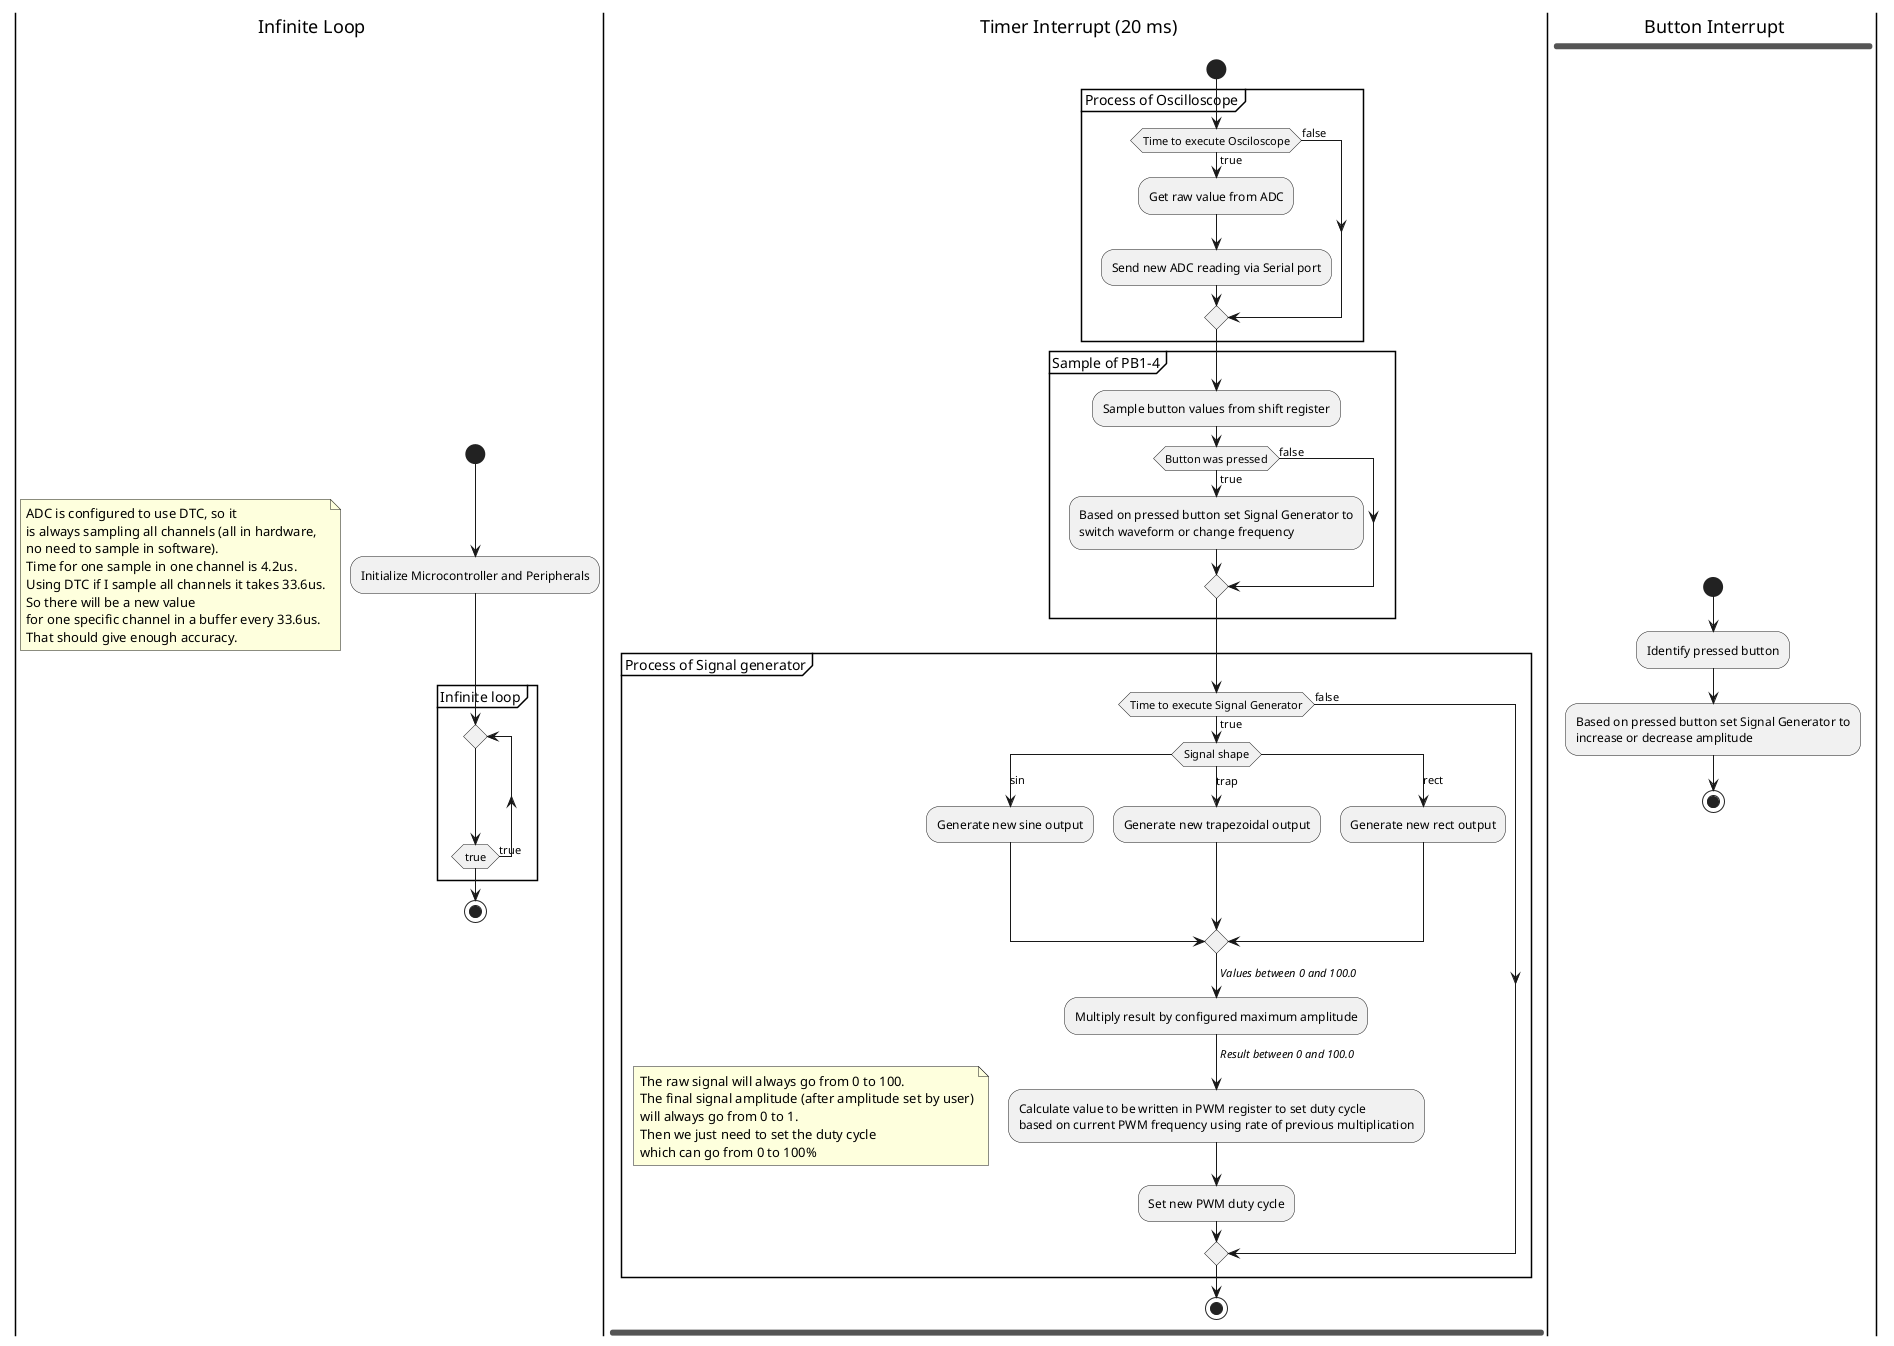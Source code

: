 @startuml
'https://plantuml.com/activity-diagram-beta
|a| Infinite Loop
|b| Timer Interrupt (20 ms)
|c| Button Interrupt

fork
|a|
-[hidden]->
start

:Initialize Microcontroller and Peripherals;
floating note
ADC is configured to use DTC, so it
is always sampling all channels (all in hardware,
no need to sample in software).
Time for one sample in one channel is 4.2us.
Using DTC if I sample all channels it takes 33.6us.
So there will be a new value
for one specific channel in a buffer every 33.6us.
That should give enough accuracy.
endnote
partition Infinite loop{

repeat
repeat while (true) is (true)

}
stop
fork again
|b|
-[hidden]->
start
partition "Process of Oscilloscope" {
if (Time to execute Osciloscope) then (true)
    :Get raw value from ADC;
    :Send new ADC reading via Serial port;
else (false)
endif
}

partition Sample of PB1-4{
:Sample button values from shift register;
if(Button was pressed) then (true)
:Based on pressed button set Signal Generator to
switch waveform or change frequency;
else (false)
endif
}
partition Process of Signal generator{
if (Time to execute Signal Generator) then (true)
    switch (Signal shape)
    case (sin)
        :Generate new sine output;
    case (trap)
        :Generate new trapezoidal output;
    case (rect)
        :Generate new rect output;
    endswitch
    ->//Values between 0 and 100.0//;
    :Multiply result by configured maximum amplitude;
    ->//Result between 0 and 100.0//;
    :Calculate value to be written in PWM register to set duty cycle
    based on current PWM frequency using rate of previous multiplication;
    floating note left
    The raw signal will always go from 0 to 100.
    The final signal amplitude (after amplitude set by user)
    will always go from 0 to 1.
    Then we just need to set the duty cycle
    which can go from 0 to 100%
    endnote
    :Set new PWM duty cycle;
else (false)
endif
}
stop

fork again
|c|
-[hidden]->
start
:Identify pressed button;
:Based on pressed button set Signal Generator to
increase or decrease amplitude;
stop


@enduml
